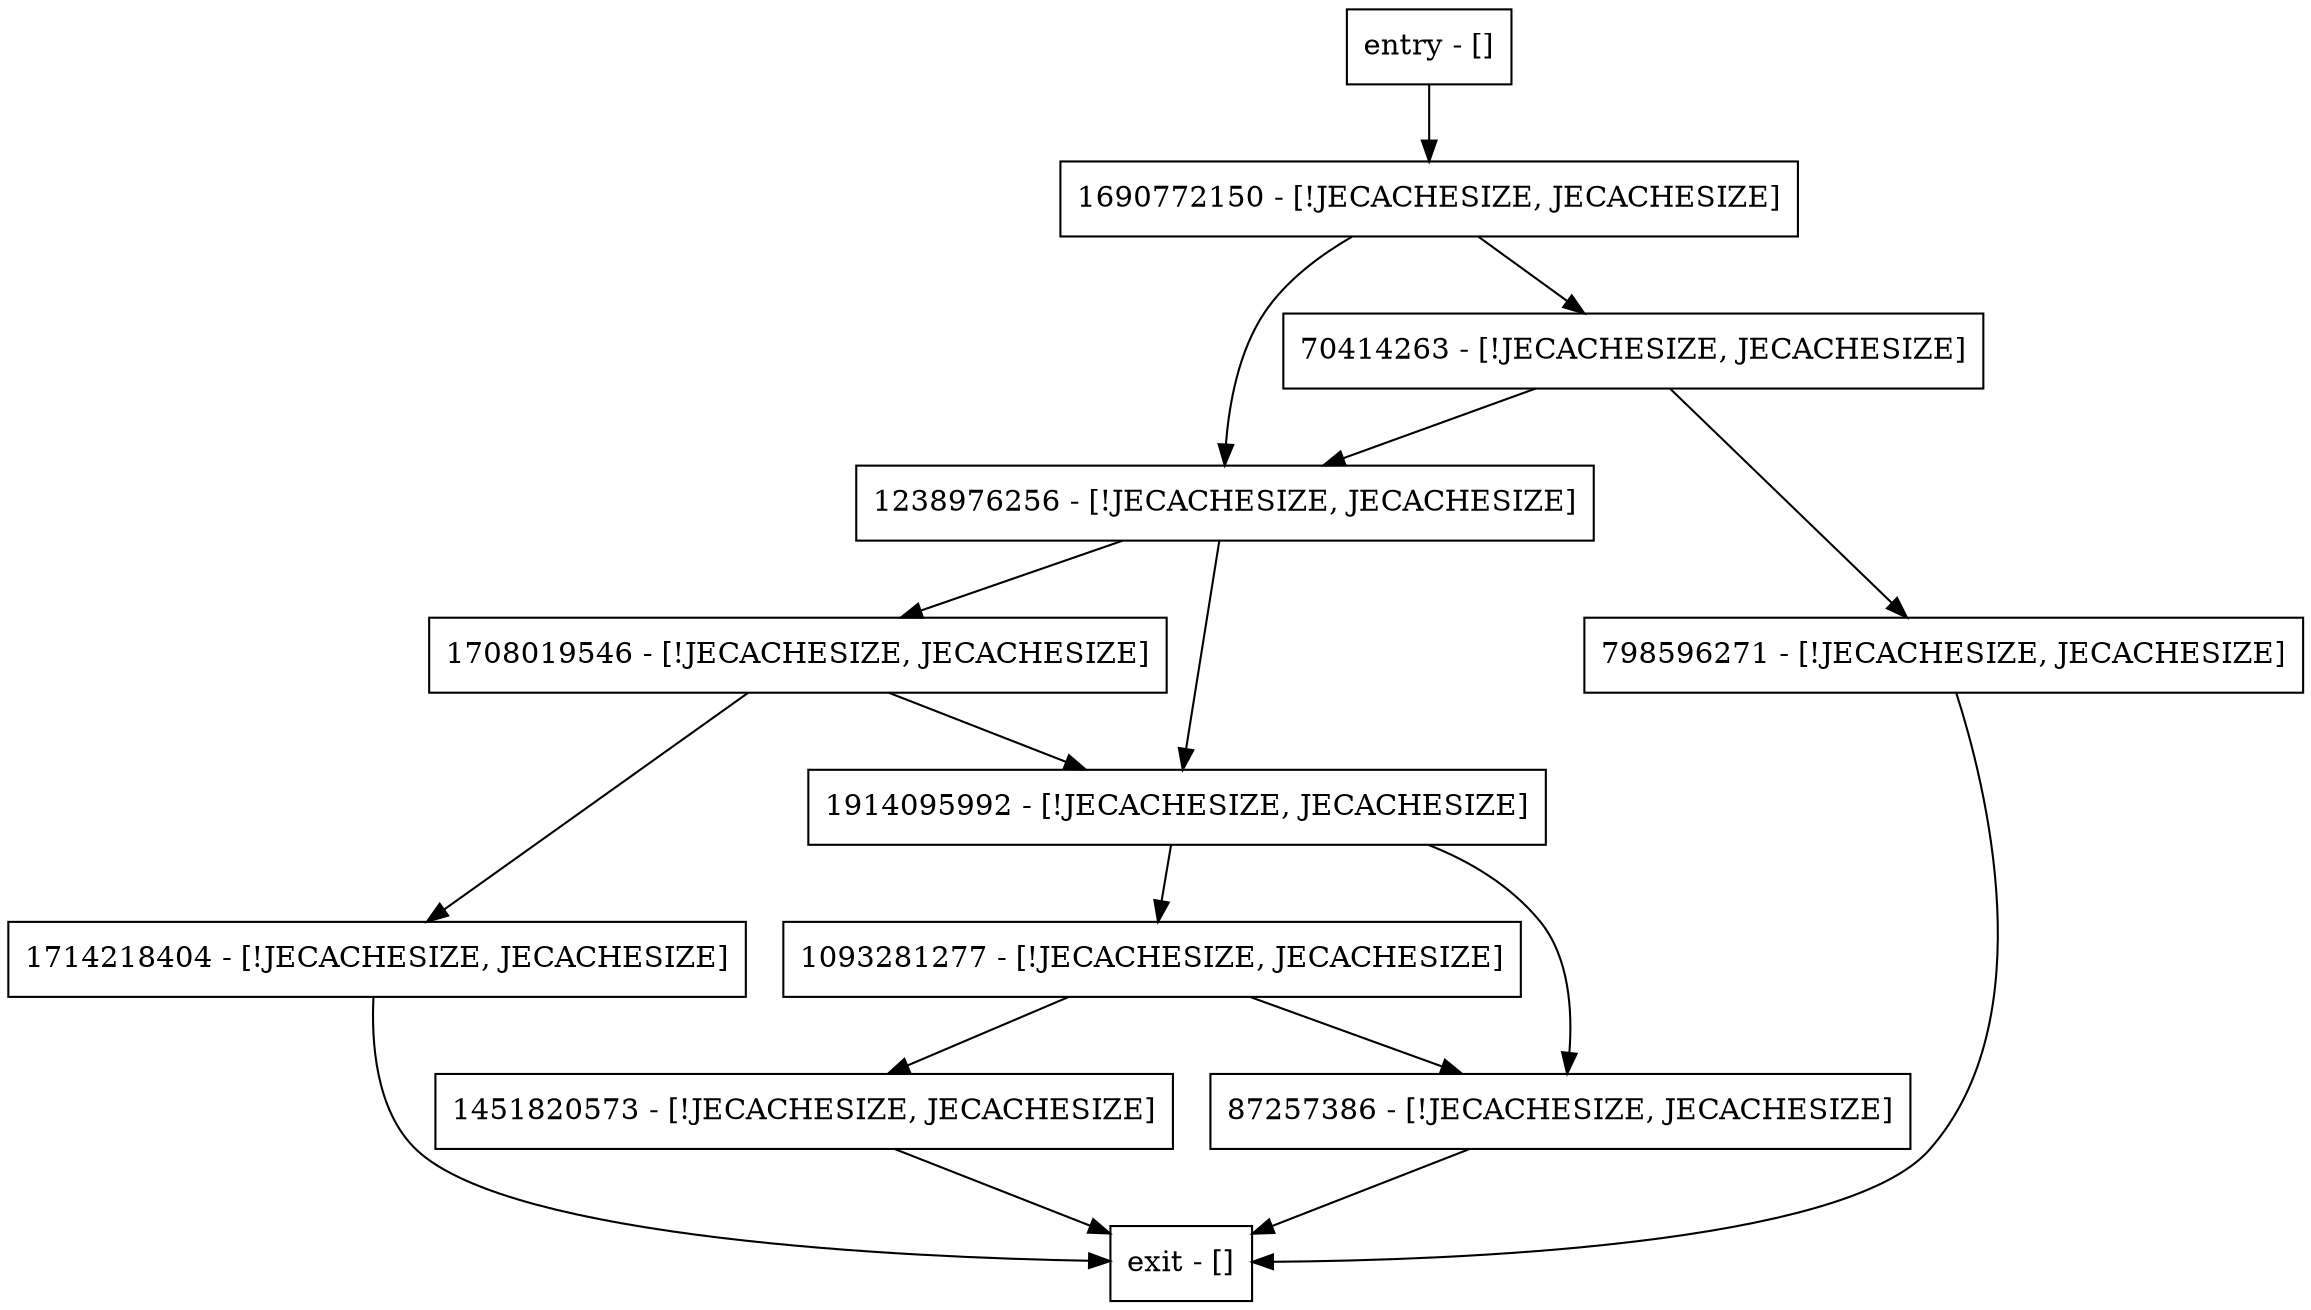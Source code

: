 digraph setOwner {
node [shape=record];
1708019546 [label="1708019546 - [!JECACHESIZE, JECACHESIZE]"];
1093281277 [label="1093281277 - [!JECACHESIZE, JECACHESIZE]"];
70414263 [label="70414263 - [!JECACHESIZE, JECACHESIZE]"];
1238976256 [label="1238976256 - [!JECACHESIZE, JECACHESIZE]"];
entry [label="entry - []"];
exit [label="exit - []"];
798596271 [label="798596271 - [!JECACHESIZE, JECACHESIZE]"];
1451820573 [label="1451820573 - [!JECACHESIZE, JECACHESIZE]"];
1690772150 [label="1690772150 - [!JECACHESIZE, JECACHESIZE]"];
87257386 [label="87257386 - [!JECACHESIZE, JECACHESIZE]"];
1714218404 [label="1714218404 - [!JECACHESIZE, JECACHESIZE]"];
1914095992 [label="1914095992 - [!JECACHESIZE, JECACHESIZE]"];
entry;
exit;
1708019546 -> 1714218404;
1708019546 -> 1914095992;
1093281277 -> 1451820573;
1093281277 -> 87257386;
70414263 -> 798596271;
70414263 -> 1238976256;
1238976256 -> 1708019546;
1238976256 -> 1914095992;
entry -> 1690772150;
798596271 -> exit;
1451820573 -> exit;
1690772150 -> 70414263;
1690772150 -> 1238976256;
87257386 -> exit;
1714218404 -> exit;
1914095992 -> 1093281277;
1914095992 -> 87257386;
}
